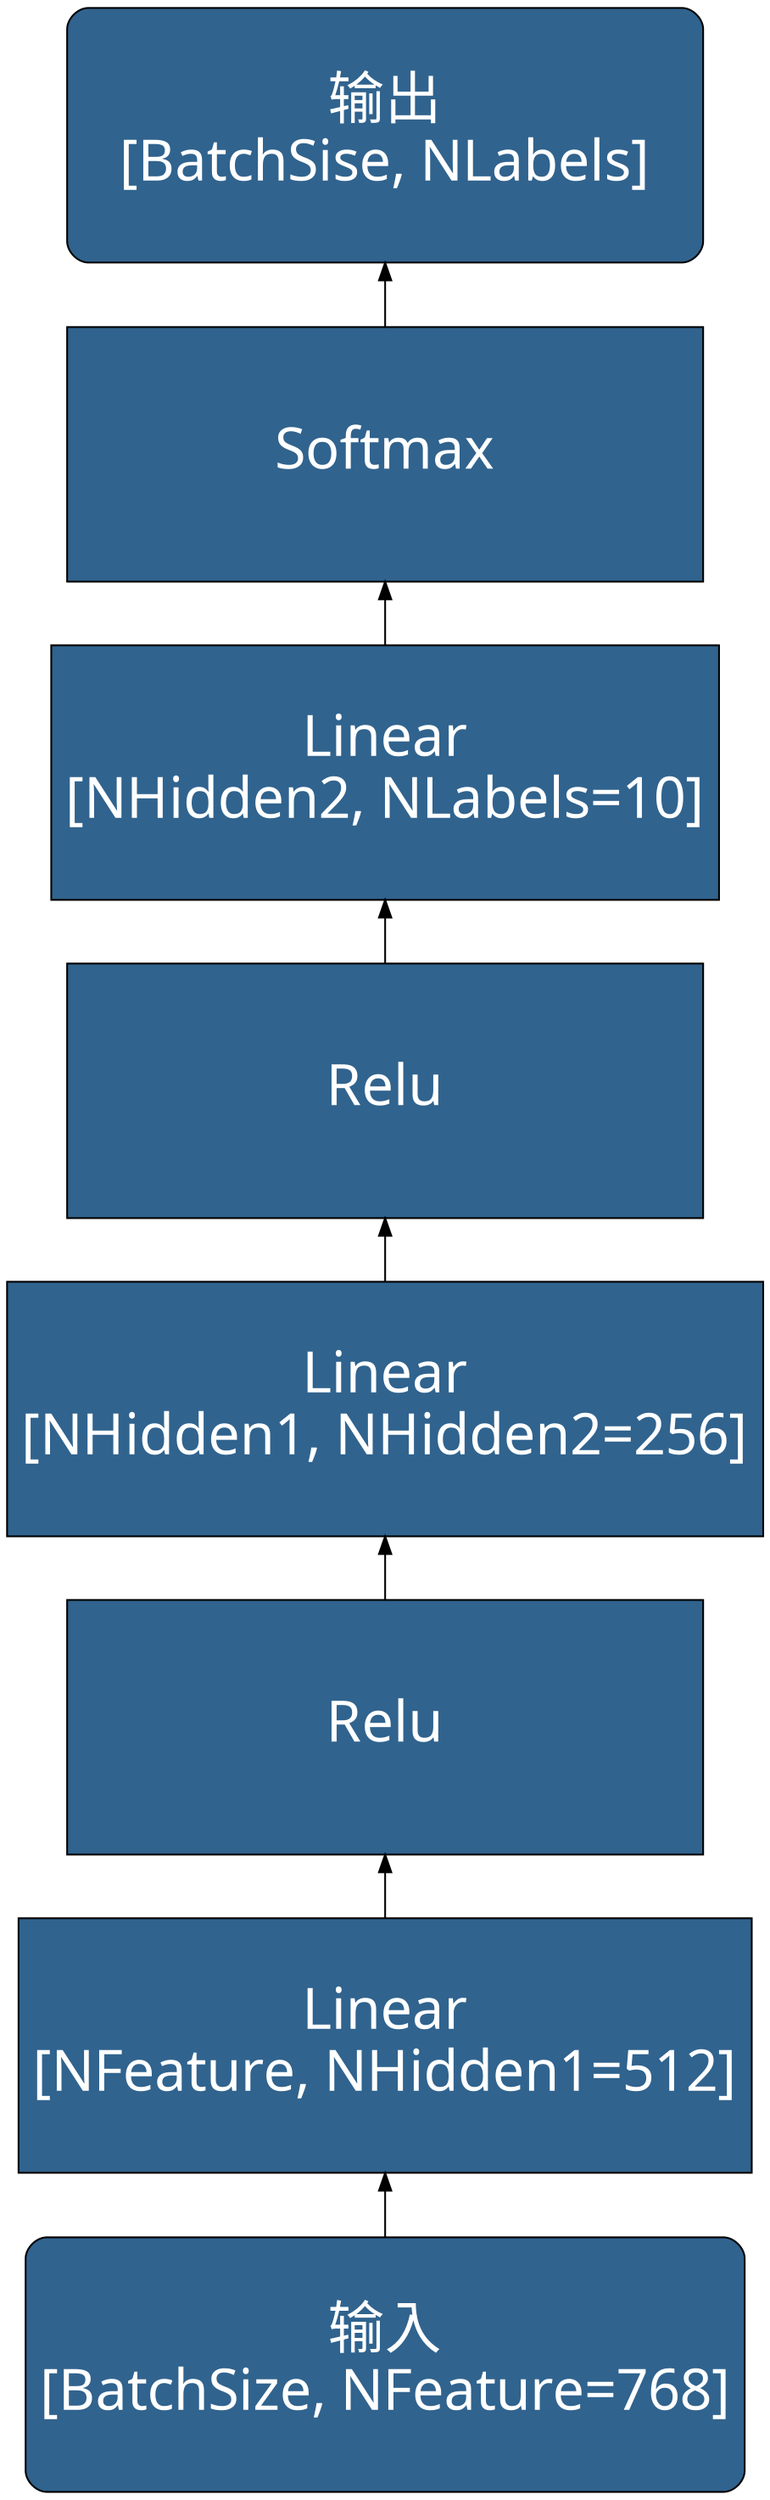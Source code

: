 digraph MLP {
	rankdir=BT
    node [
		style=filled, 
		color=Black
		fontcolor=White, 
		fillcolor="#30638e", 
		fontname="SimHei",
		fontsize=32,
		width=5, height=2,
		shape="box",
	]
	
	
	inp     [label="输入\n[BatchSize, NFeature=768]", shape="Mrecord"]
	ll1     [label="Linear\n[NFeature, NHidden1=512]"]
    relu1   [label="Relu"]
    ll2     [label="Linear\n[NHidden1, NHidden2=256]"]
    relu2   [label="Relu"]
    ll3     [label="Linear\n[NHidden2, NLabels=10]"]
    softmax [label="Softmax"]
	oup     [label="输出\n[BatchSise, NLabels]", shape="Mrecord"]
	
	inp     -> ll1
    ll1     -> relu1
    relu1   -> ll2
    ll2     -> relu2
    relu2   -> ll3
    ll3     -> softmax
	softmax -> oup
}